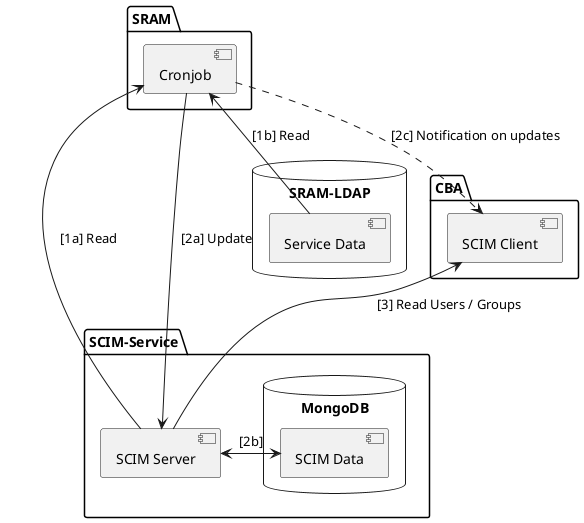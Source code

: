 @startuml

database "SRAM-LDAP" {
  [Service Data]
}

package [CBA] {
  [SCIM Client]
}

package [SRAM] {
  [Cronjob]
}

package [SCIM-Service] {
  [SCIM Server]

  database "MongoDB" {
    [SCIM Data]
  }
}

[Cronjob] <-- [SCIM Server]: [1a] Read
[Cronjob] <-- [Service Data]: [1b] Read
[Cronjob] --> [SCIM Server]: [2a] Update
[SCIM Server] <-> [SCIM Data]: [2b]
[Cronjob] ..> [SCIM Client]: [2c] Notification on updates
[SCIM Client] <-- [SCIM Server] : [3] Read Users / Groups
@enduml